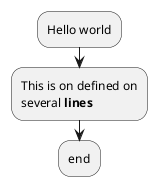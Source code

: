 @startuml 新版活动图
:Hello world;
:This is on defined on
several **lines**;
:end;
@enduml


@startuml 开始结束stop
start
:Hello world;
:This is on defined on
several **lines**;
stop
@enduml


@startuml 开始结束end
start
:Hello world;
:This is on defined on
several **lines**;
end
@enduml


@startuml 条件语句
start

if (今天下雨☔️?) then (下了)
  :记得带伞;
else (没下)
  :没啥事了;
endif
  :反正要上班;
stop
@enduml


@startuml 多个分支测试
start
if (condition A) then (yes)
  :Text 1;
elseif (condition B) then (yes)
  :Text 2;
  stop
elseif (condition C) then (yes)
  :Text 3;
elseif (condition D) then (yes)
  :Text 4;
else (nothing)
  :Text else;
endif
stop
@enduml


@startuml 重复循环
start
repeat
  :read data;
  :generate diagrams;
repeat while (more data?)
stop
@enduml




@startuml while循环
start
while (data available?)
  :read data;
  :generate diagrams;
endwhile
stop
@enduml



@startuml endwhile
while (check filesize ?) is (not empty)
  :read file;
endwhile (empty)
:close file;
@enduml


@startuml 并行处理

start
if (multiprocessor?) then (yes)
  fork
	:Treatment 1;
  fork again
	:Treatment 2;
  end fork
else (monoproc)
  :Treatment 1;
  :Treatment 2;
endif
@enduml



@startuml 连接器
start
:Some activity;
(A)
detach
(A)
:Other activity;
@enduml



@startuml 组合
start
partition Initialization {
	:read config file;
	:init internal variable;
}
partition Running {
	:wait for user interaction;
	:print information;
}
stop
@enduml


@startuml 通道
|Swimlane1|
start
:foo1;
|#ccc|Swimlane2|
:foo2;
:foo3;
|Swimlane1|
:foo4;
|Swimlane2|
:foo5;
stop
@enduml


@startuml 分离
 :start;
 fork
   :foo1;
   :foo2;
 fork again
   :foo3;
   detach
 endfork
 if (foo4) then
   :foo5;
   detach
 endif
 :foo6;
 detach
 :foo7;
 stop
@enduml


@startuml 完整的例子
start
:ClickServlet.handleRequest();
:new page;
if (Page.onSecurityCheck) then (true)
  :Page.onInit();
  if (isForward?) then (no)
	:Process controls;
	if (continue processing?) then (no)
	  stop
	endif
	
	if (isPost?) then (yes)
	  :Page.onPost();
	else (no)
	  :Page.onGet();
	endif
	:Page.onRender();
  endif
else (false)
endif

if (do redirect?) then (yes)
  :redirect process;
else
  if (do forward?) then (yes)
	:Forward request;
  else (no)
	:Render page template;
  endif
endif
stop
@endum